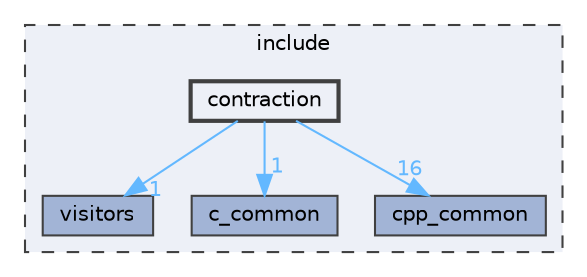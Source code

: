 digraph "contraction"
{
 // LATEX_PDF_SIZE
  bgcolor="transparent";
  edge [fontname=Helvetica,fontsize=10,labelfontname=Helvetica,labelfontsize=10];
  node [fontname=Helvetica,fontsize=10,shape=box,height=0.2,width=0.4];
  compound=true
  subgraph clusterdir_d44c64559bbebec7f509842c48db8b23 {
    graph [ bgcolor="#edf0f7", pencolor="grey25", label="include", fontname=Helvetica,fontsize=10 style="filled,dashed", URL="dir_d44c64559bbebec7f509842c48db8b23.html",tooltip=""]
  dir_4e5658a7286517e9c5b1437feaf10aed [label="visitors", fillcolor="#a2b4d6", color="grey25", style="filled", URL="dir_4e5658a7286517e9c5b1437feaf10aed.html",tooltip=""];
  dir_9c50192407c36db226c38a2cd2bf7829 [label="c_common", fillcolor="#a2b4d6", color="grey25", style="filled", URL="dir_9c50192407c36db226c38a2cd2bf7829.html",tooltip=""];
  dir_f413d2883acb285bdeb0fac3ae939ed0 [label="cpp_common", fillcolor="#a2b4d6", color="grey25", style="filled", URL="dir_f413d2883acb285bdeb0fac3ae939ed0.html",tooltip=""];
  dir_3ab07e095ccb61e6c808a03cedc1e316 [label="contraction", fillcolor="#edf0f7", color="grey25", style="filled,bold", URL="dir_3ab07e095ccb61e6c808a03cedc1e316.html",tooltip=""];
  }
  dir_3ab07e095ccb61e6c808a03cedc1e316->dir_4e5658a7286517e9c5b1437feaf10aed [headlabel="1", labeldistance=1.5 headhref="dir_000033_000094.html" href="dir_000033_000094.html" color="steelblue1" fontcolor="steelblue1"];
  dir_3ab07e095ccb61e6c808a03cedc1e316->dir_9c50192407c36db226c38a2cd2bf7829 [headlabel="1", labeldistance=1.5 headhref="dir_000033_000018.html" href="dir_000033_000018.html" color="steelblue1" fontcolor="steelblue1"];
  dir_3ab07e095ccb61e6c808a03cedc1e316->dir_f413d2883acb285bdeb0fac3ae939ed0 [headlabel="16", labeldistance=1.5 headhref="dir_000033_000036.html" href="dir_000033_000036.html" color="steelblue1" fontcolor="steelblue1"];
}
